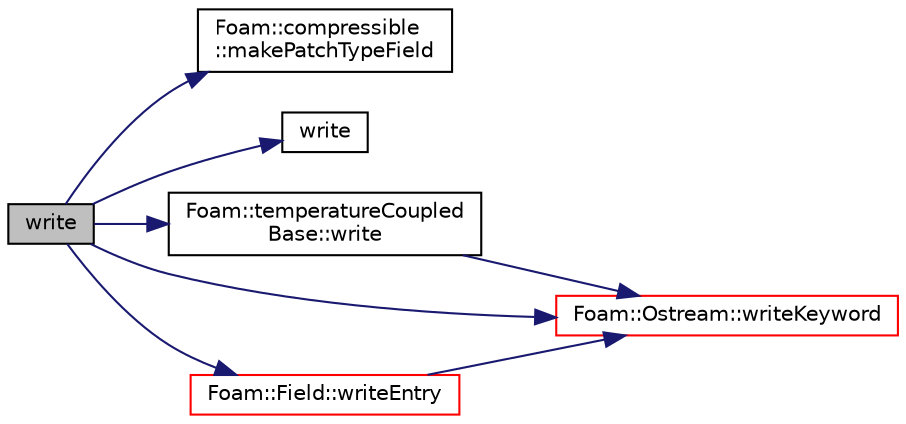 digraph "write"
{
  bgcolor="transparent";
  edge [fontname="Helvetica",fontsize="10",labelfontname="Helvetica",labelfontsize="10"];
  node [fontname="Helvetica",fontsize="10",shape=record];
  rankdir="LR";
  Node1 [label="write",height=0.2,width=0.4,color="black", fillcolor="grey75", style="filled", fontcolor="black"];
  Node1 -> Node2 [color="midnightblue",fontsize="10",style="solid",fontname="Helvetica"];
  Node2 [label="Foam::compressible\l::makePatchTypeField",height=0.2,width=0.4,color="black",URL="$a10986.html#ab1c25a3141d2f250aa615d7356265628"];
  Node1 -> Node3 [color="midnightblue",fontsize="10",style="solid",fontname="Helvetica"];
  Node3 [label="write",height=0.2,width=0.4,color="black",URL="$a03037.html#a8f30b3c2179b03a7acf273e9dea43342"];
  Node1 -> Node4 [color="midnightblue",fontsize="10",style="solid",fontname="Helvetica"];
  Node4 [label="Foam::temperatureCoupled\lBase::write",height=0.2,width=0.4,color="black",URL="$a02637.html#a0941061ad5a26be83b4107d05750ace6",tooltip="Write. "];
  Node4 -> Node5 [color="midnightblue",fontsize="10",style="solid",fontname="Helvetica"];
  Node5 [label="Foam::Ostream::writeKeyword",height=0.2,width=0.4,color="red",URL="$a01773.html#a3c58b2bb9174ea3c4a5fa58095d1290e",tooltip="Write the keyword followed by an appropriate indentation. "];
  Node1 -> Node6 [color="midnightblue",fontsize="10",style="solid",fontname="Helvetica"];
  Node6 [label="Foam::Field::writeEntry",height=0.2,width=0.4,color="red",URL="$a00765.html#a37ca48bb95f2d19dd4468d303314fe3c",tooltip="Write the field as a dictionary entry. "];
  Node6 -> Node5 [color="midnightblue",fontsize="10",style="solid",fontname="Helvetica"];
  Node1 -> Node5 [color="midnightblue",fontsize="10",style="solid",fontname="Helvetica"];
}
